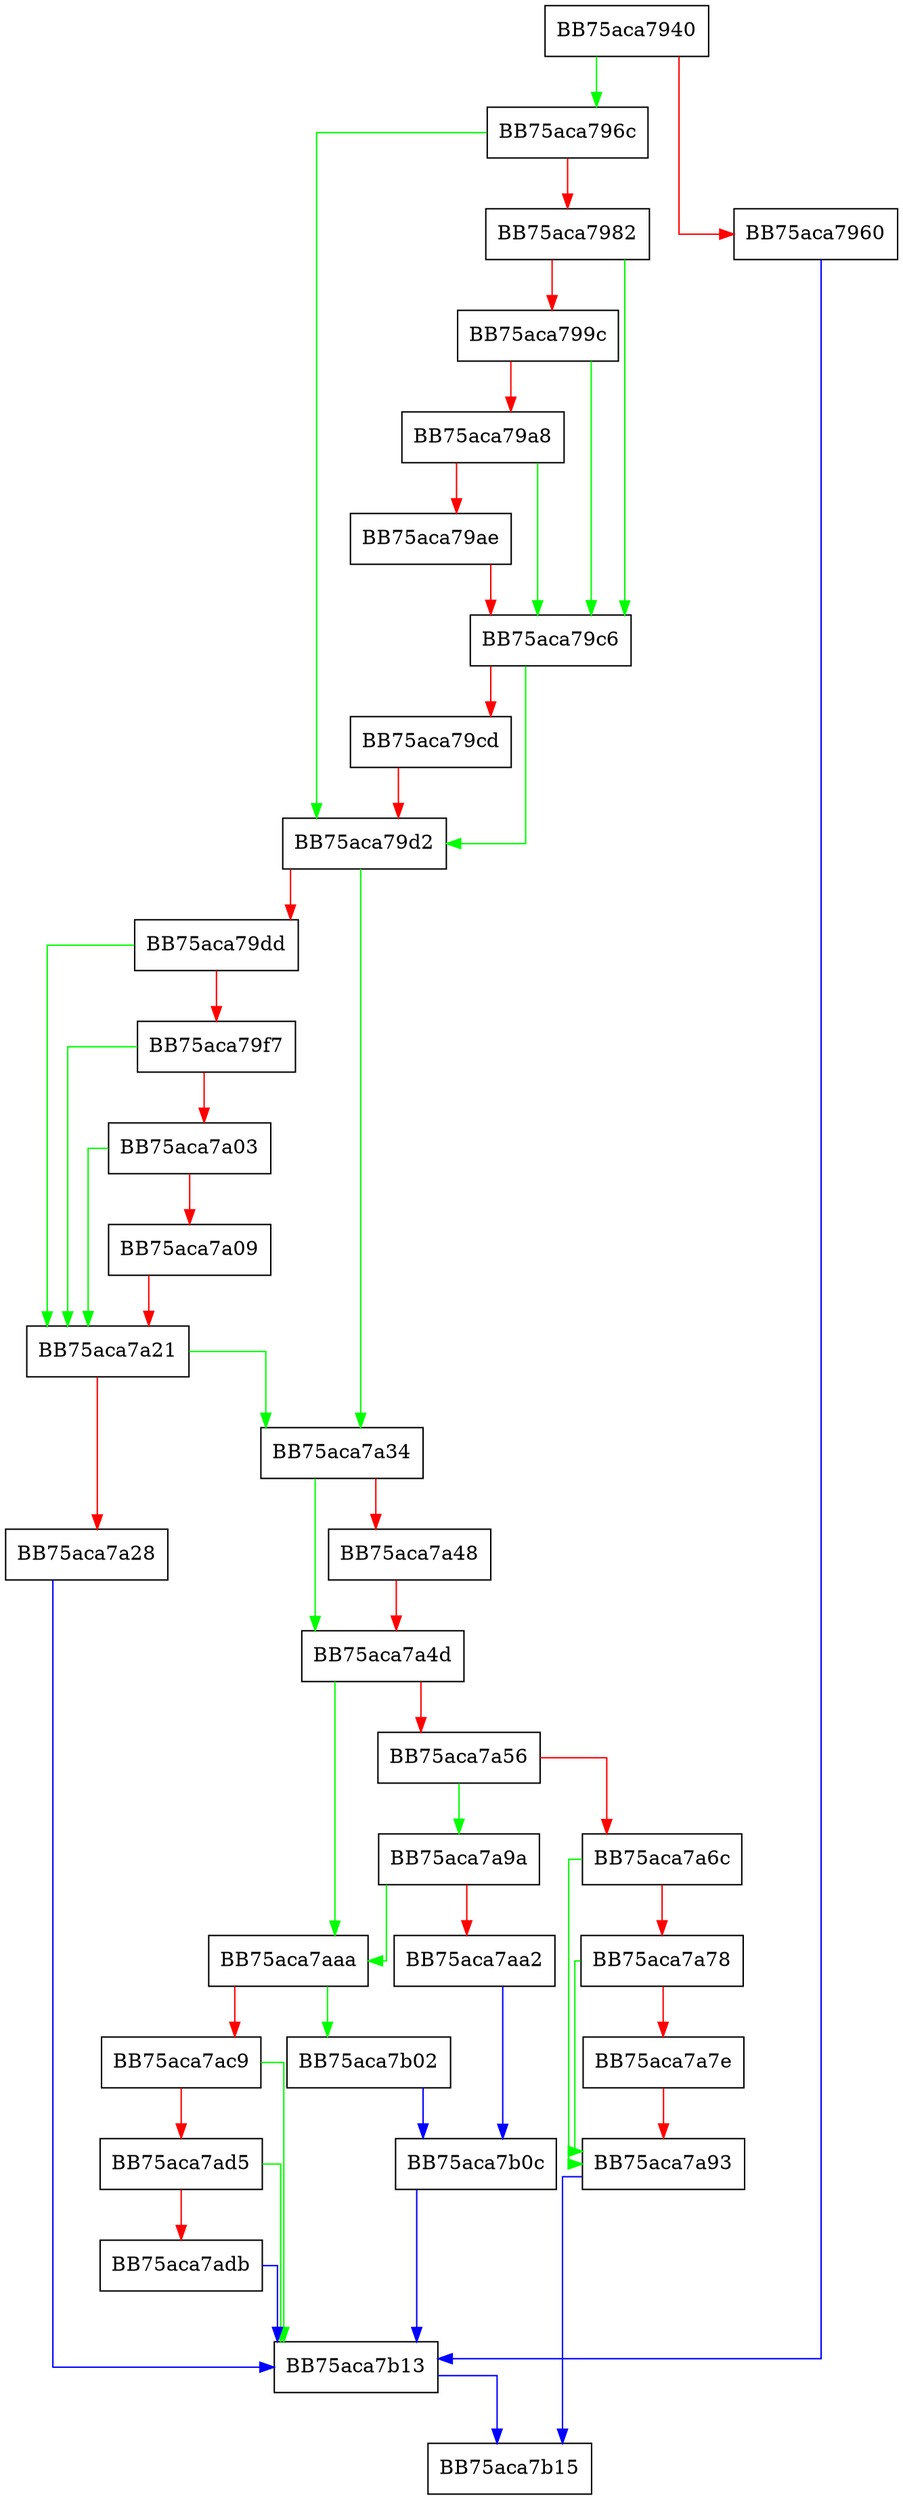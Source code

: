 digraph EnumerateInit {
  node [shape="box"];
  graph [splines=ortho];
  BB75aca7940 -> BB75aca796c [color="green"];
  BB75aca7940 -> BB75aca7960 [color="red"];
  BB75aca7960 -> BB75aca7b13 [color="blue"];
  BB75aca796c -> BB75aca79d2 [color="green"];
  BB75aca796c -> BB75aca7982 [color="red"];
  BB75aca7982 -> BB75aca79c6 [color="green"];
  BB75aca7982 -> BB75aca799c [color="red"];
  BB75aca799c -> BB75aca79c6 [color="green"];
  BB75aca799c -> BB75aca79a8 [color="red"];
  BB75aca79a8 -> BB75aca79c6 [color="green"];
  BB75aca79a8 -> BB75aca79ae [color="red"];
  BB75aca79ae -> BB75aca79c6 [color="red"];
  BB75aca79c6 -> BB75aca79d2 [color="green"];
  BB75aca79c6 -> BB75aca79cd [color="red"];
  BB75aca79cd -> BB75aca79d2 [color="red"];
  BB75aca79d2 -> BB75aca7a34 [color="green"];
  BB75aca79d2 -> BB75aca79dd [color="red"];
  BB75aca79dd -> BB75aca7a21 [color="green"];
  BB75aca79dd -> BB75aca79f7 [color="red"];
  BB75aca79f7 -> BB75aca7a21 [color="green"];
  BB75aca79f7 -> BB75aca7a03 [color="red"];
  BB75aca7a03 -> BB75aca7a21 [color="green"];
  BB75aca7a03 -> BB75aca7a09 [color="red"];
  BB75aca7a09 -> BB75aca7a21 [color="red"];
  BB75aca7a21 -> BB75aca7a34 [color="green"];
  BB75aca7a21 -> BB75aca7a28 [color="red"];
  BB75aca7a28 -> BB75aca7b13 [color="blue"];
  BB75aca7a34 -> BB75aca7a4d [color="green"];
  BB75aca7a34 -> BB75aca7a48 [color="red"];
  BB75aca7a48 -> BB75aca7a4d [color="red"];
  BB75aca7a4d -> BB75aca7aaa [color="green"];
  BB75aca7a4d -> BB75aca7a56 [color="red"];
  BB75aca7a56 -> BB75aca7a9a [color="green"];
  BB75aca7a56 -> BB75aca7a6c [color="red"];
  BB75aca7a6c -> BB75aca7a93 [color="green"];
  BB75aca7a6c -> BB75aca7a78 [color="red"];
  BB75aca7a78 -> BB75aca7a93 [color="green"];
  BB75aca7a78 -> BB75aca7a7e [color="red"];
  BB75aca7a7e -> BB75aca7a93 [color="red"];
  BB75aca7a93 -> BB75aca7b15 [color="blue"];
  BB75aca7a9a -> BB75aca7aaa [color="green"];
  BB75aca7a9a -> BB75aca7aa2 [color="red"];
  BB75aca7aa2 -> BB75aca7b0c [color="blue"];
  BB75aca7aaa -> BB75aca7b02 [color="green"];
  BB75aca7aaa -> BB75aca7ac9 [color="red"];
  BB75aca7ac9 -> BB75aca7b13 [color="green"];
  BB75aca7ac9 -> BB75aca7ad5 [color="red"];
  BB75aca7ad5 -> BB75aca7b13 [color="green"];
  BB75aca7ad5 -> BB75aca7adb [color="red"];
  BB75aca7adb -> BB75aca7b13 [color="blue"];
  BB75aca7b02 -> BB75aca7b0c [color="blue"];
  BB75aca7b0c -> BB75aca7b13 [color="blue"];
  BB75aca7b13 -> BB75aca7b15 [color="blue"];
}